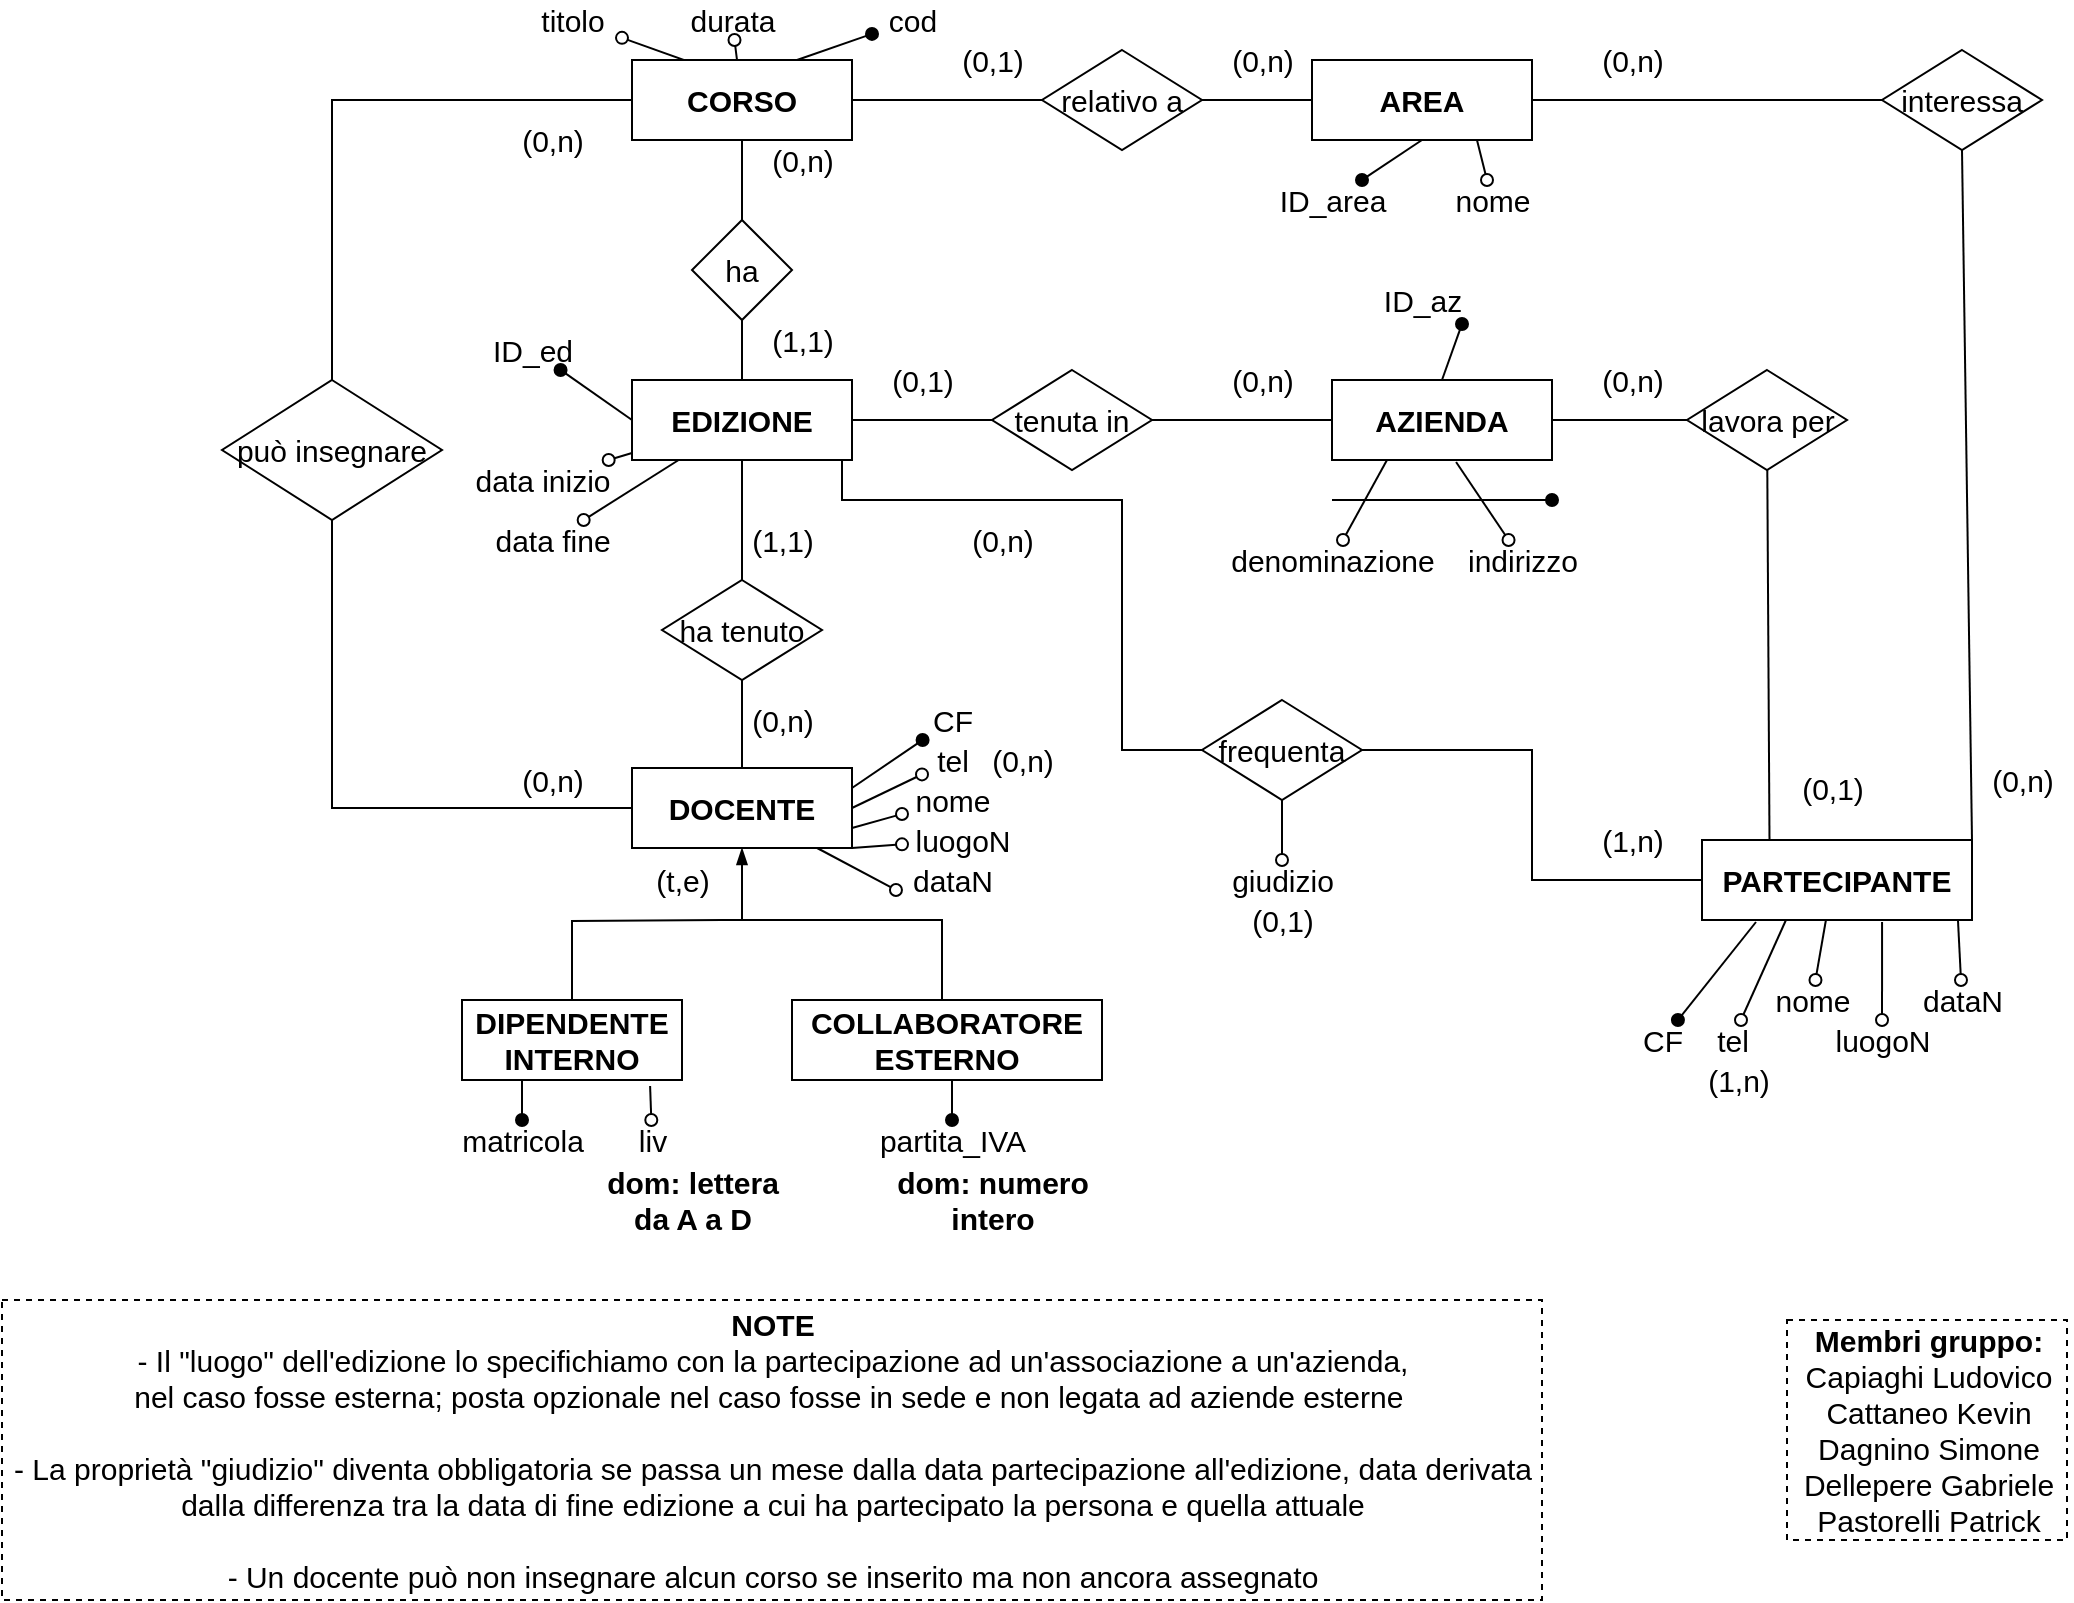 <mxfile version="17.1.5" type="device"><diagram id="BrXjNmVW-4xUfaeRYRgf" name="Page-1"><mxGraphModel dx="1422" dy="762" grid="1" gridSize="10" guides="1" tooltips="1" connect="1" arrows="1" fold="1" page="1" pageScale="1" pageWidth="1169" pageHeight="827" math="0" shadow="0"><root><mxCell id="0"/><mxCell id="1" parent="0"/><mxCell id="5_BU5RMQ9FpiTfxmv_AT-19" style="rounded=0;orthogonalLoop=1;jettySize=auto;html=1;exitX=1;exitY=0.75;exitDx=0;exitDy=0;fontSize=15;endArrow=oval;endFill=0;" parent="1" source="5_BU5RMQ9FpiTfxmv_AT-1" target="5_BU5RMQ9FpiTfxmv_AT-12" edge="1"><mxGeometry relative="1" as="geometry"><mxPoint x="565" y="80" as="sourcePoint"/></mxGeometry></mxCell><mxCell id="5_BU5RMQ9FpiTfxmv_AT-20" style="edgeStyle=none;rounded=0;orthogonalLoop=1;jettySize=auto;html=1;fontSize=15;endArrow=oval;endFill=0;" parent="1" source="5_BU5RMQ9FpiTfxmv_AT-1" target="5_BU5RMQ9FpiTfxmv_AT-11" edge="1"><mxGeometry relative="1" as="geometry"><mxPoint x="565" y="60" as="sourcePoint"/></mxGeometry></mxCell><mxCell id="5_BU5RMQ9FpiTfxmv_AT-1" value="&lt;b&gt;&lt;font style=&quot;font-size: 15px&quot;&gt;CORSO&lt;/font&gt;&lt;/b&gt;" style="rounded=0;whiteSpace=wrap;html=1;" parent="1" vertex="1"><mxGeometry x="335" y="40" width="110" height="40" as="geometry"/></mxCell><mxCell id="5_BU5RMQ9FpiTfxmv_AT-2" value="ha" style="rhombus;whiteSpace=wrap;html=1;fontSize=15;" parent="1" vertex="1"><mxGeometry x="365" y="120" width="50" height="50" as="geometry"/></mxCell><mxCell id="5_BU5RMQ9FpiTfxmv_AT-4" value="&lt;b&gt;&lt;font style=&quot;font-size: 15px&quot;&gt;EDIZIONE&lt;/font&gt;&lt;/b&gt;" style="rounded=0;whiteSpace=wrap;html=1;" parent="1" vertex="1"><mxGeometry x="335" y="200" width="110" height="40" as="geometry"/></mxCell><mxCell id="5_BU5RMQ9FpiTfxmv_AT-5" value="tenuta in" style="rhombus;whiteSpace=wrap;html=1;fontSize=15;" parent="1" vertex="1"><mxGeometry x="515" y="195" width="80" height="50" as="geometry"/></mxCell><mxCell id="5_BU5RMQ9FpiTfxmv_AT-6" value="&lt;b&gt;&lt;font style=&quot;font-size: 15px&quot;&gt;AZIENDA&lt;/font&gt;&lt;/b&gt;" style="rounded=0;whiteSpace=wrap;html=1;" parent="1" vertex="1"><mxGeometry x="685" y="200" width="110" height="40" as="geometry"/></mxCell><mxCell id="5_BU5RMQ9FpiTfxmv_AT-7" value="cod" style="text;html=1;align=center;verticalAlign=middle;resizable=0;points=[];autosize=1;strokeColor=none;fillColor=none;fontSize=15;" parent="1" vertex="1"><mxGeometry x="455" y="10" width="40" height="20" as="geometry"/></mxCell><mxCell id="5_BU5RMQ9FpiTfxmv_AT-11" value="durata" style="text;html=1;align=center;verticalAlign=middle;resizable=0;points=[];autosize=1;strokeColor=none;fillColor=none;fontSize=15;" parent="1" vertex="1"><mxGeometry x="355" y="10" width="60" height="20" as="geometry"/></mxCell><mxCell id="5_BU5RMQ9FpiTfxmv_AT-12" value="titolo" style="text;html=1;align=center;verticalAlign=middle;resizable=0;points=[];autosize=1;strokeColor=none;fillColor=none;fontSize=15;" parent="1" vertex="1"><mxGeometry x="280" y="10" width="50" height="20" as="geometry"/></mxCell><mxCell id="5_BU5RMQ9FpiTfxmv_AT-13" value="" style="endArrow=none;html=1;rounded=0;fontSize=15;exitX=0.5;exitY=1;exitDx=0;exitDy=0;" parent="1" source="5_BU5RMQ9FpiTfxmv_AT-1" target="5_BU5RMQ9FpiTfxmv_AT-2" edge="1"><mxGeometry relative="1" as="geometry"><mxPoint x="615" y="290" as="sourcePoint"/><mxPoint x="775" y="290" as="targetPoint"/></mxGeometry></mxCell><mxCell id="5_BU5RMQ9FpiTfxmv_AT-15" value="" style="endArrow=oval;html=1;rounded=0;fontSize=15;endFill=1;exitX=0.75;exitY=0;exitDx=0;exitDy=0;" parent="1" source="5_BU5RMQ9FpiTfxmv_AT-1" target="5_BU5RMQ9FpiTfxmv_AT-7" edge="1"><mxGeometry relative="1" as="geometry"><mxPoint x="325" y="140" as="sourcePoint"/><mxPoint x="400" y="130" as="targetPoint"/></mxGeometry></mxCell><mxCell id="5_BU5RMQ9FpiTfxmv_AT-22" style="edgeStyle=none;rounded=0;orthogonalLoop=1;jettySize=auto;html=1;exitX=0.5;exitY=1;exitDx=0;exitDy=0;fontSize=15;endArrow=oval;endFill=0;" parent="1" source="5_BU5RMQ9FpiTfxmv_AT-4" target="5_BU5RMQ9FpiTfxmv_AT-4" edge="1"><mxGeometry relative="1" as="geometry"/></mxCell><mxCell id="5_BU5RMQ9FpiTfxmv_AT-24" value="" style="endArrow=none;html=1;rounded=0;fontSize=15;entryX=1;entryY=0.5;entryDx=0;entryDy=0;" parent="1" source="5_BU5RMQ9FpiTfxmv_AT-6" target="5_BU5RMQ9FpiTfxmv_AT-5" edge="1"><mxGeometry relative="1" as="geometry"><mxPoint x="655" y="230" as="sourcePoint"/><mxPoint x="400" y="210" as="targetPoint"/></mxGeometry></mxCell><mxCell id="5_BU5RMQ9FpiTfxmv_AT-25" value="" style="endArrow=none;html=1;rounded=0;fontSize=15;entryX=0.5;entryY=0;entryDx=0;entryDy=0;" parent="1" source="5_BU5RMQ9FpiTfxmv_AT-2" target="5_BU5RMQ9FpiTfxmv_AT-4" edge="1"><mxGeometry relative="1" as="geometry"><mxPoint x="390" y="170" as="sourcePoint"/><mxPoint x="400" y="130" as="targetPoint"/></mxGeometry></mxCell><mxCell id="5_BU5RMQ9FpiTfxmv_AT-27" value="" style="endArrow=none;html=1;rounded=0;fontSize=15;entryX=1;entryY=0.5;entryDx=0;entryDy=0;" parent="1" source="5_BU5RMQ9FpiTfxmv_AT-5" target="5_BU5RMQ9FpiTfxmv_AT-4" edge="1"><mxGeometry relative="1" as="geometry"><mxPoint x="525" y="220" as="sourcePoint"/><mxPoint x="605" y="230" as="targetPoint"/></mxGeometry></mxCell><mxCell id="5_BU5RMQ9FpiTfxmv_AT-28" value="(0,n)" style="text;html=1;align=center;verticalAlign=middle;resizable=0;points=[];autosize=1;strokeColor=none;fillColor=none;fontSize=15;" parent="1" vertex="1"><mxGeometry x="395" y="80" width="50" height="20" as="geometry"/></mxCell><mxCell id="5_BU5RMQ9FpiTfxmv_AT-29" value="(1,1)" style="text;html=1;align=center;verticalAlign=middle;resizable=0;points=[];autosize=1;strokeColor=none;fillColor=none;fontSize=15;" parent="1" vertex="1"><mxGeometry x="395" y="170" width="50" height="20" as="geometry"/></mxCell><mxCell id="5_BU5RMQ9FpiTfxmv_AT-30" value="(0,n)" style="text;html=1;align=center;verticalAlign=middle;resizable=0;points=[];autosize=1;strokeColor=none;fillColor=none;fontSize=15;" parent="1" vertex="1"><mxGeometry x="625" y="190" width="50" height="20" as="geometry"/></mxCell><mxCell id="5_BU5RMQ9FpiTfxmv_AT-31" value="(0,1)" style="text;html=1;align=center;verticalAlign=middle;resizable=0;points=[];autosize=1;strokeColor=none;fillColor=none;fontSize=15;" parent="1" vertex="1"><mxGeometry x="455" y="190" width="50" height="20" as="geometry"/></mxCell><mxCell id="5_BU5RMQ9FpiTfxmv_AT-32" style="rounded=0;orthogonalLoop=1;jettySize=auto;html=1;fontSize=15;endArrow=oval;endFill=1;" parent="1" edge="1"><mxGeometry relative="1" as="geometry"><mxPoint x="685" y="260" as="sourcePoint"/><mxPoint x="795" y="260" as="targetPoint"/></mxGeometry></mxCell><mxCell id="5_BU5RMQ9FpiTfxmv_AT-33" style="edgeStyle=none;rounded=0;orthogonalLoop=1;jettySize=auto;html=1;exitX=0.564;exitY=1.025;exitDx=0;exitDy=0;fontSize=15;endArrow=oval;endFill=0;exitPerimeter=0;" parent="1" source="5_BU5RMQ9FpiTfxmv_AT-6" target="5_BU5RMQ9FpiTfxmv_AT-35" edge="1"><mxGeometry relative="1" as="geometry"><mxPoint x="810" y="300" as="sourcePoint"/></mxGeometry></mxCell><mxCell id="5_BU5RMQ9FpiTfxmv_AT-34" value="denominazione" style="text;html=1;align=center;verticalAlign=middle;resizable=0;points=[];autosize=1;strokeColor=none;fillColor=none;fontSize=15;" parent="1" vertex="1"><mxGeometry x="625" y="280" width="120" height="20" as="geometry"/></mxCell><mxCell id="5_BU5RMQ9FpiTfxmv_AT-35" value="indirizzo" style="text;html=1;align=center;verticalAlign=middle;resizable=0;points=[];autosize=1;strokeColor=none;fillColor=none;fontSize=15;" parent="1" vertex="1"><mxGeometry x="745" y="280" width="70" height="20" as="geometry"/></mxCell><mxCell id="5_BU5RMQ9FpiTfxmv_AT-37" value="" style="endArrow=oval;html=1;rounded=0;fontSize=15;endFill=0;exitX=0.25;exitY=1;exitDx=0;exitDy=0;" parent="1" source="5_BU5RMQ9FpiTfxmv_AT-6" target="5_BU5RMQ9FpiTfxmv_AT-34" edge="1"><mxGeometry relative="1" as="geometry"><mxPoint x="810" y="290" as="sourcePoint"/><mxPoint x="705" y="280" as="targetPoint"/></mxGeometry></mxCell><mxCell id="5_BU5RMQ9FpiTfxmv_AT-39" value="&lt;b&gt;NOTE&lt;/b&gt;&lt;br&gt;- Il &quot;luogo&quot; dell'edizione lo specifichiamo con la partecipazione ad un'associazione a un'azienda, &lt;br&gt;nel caso fosse esterna; posta opzionale nel caso fosse in sede e non legata ad aziende esterne&amp;nbsp;&lt;br&gt;&lt;br&gt;- La proprietà &quot;giudizio&quot; diventa obbligatoria se passa un mese dalla data partecipazione all'edizione, data derivata &lt;br&gt;dalla differenza tra la data di fine edizione a cui ha partecipato la persona e quella attuale&lt;br&gt;&lt;br&gt;- Un docente può non insegnare alcun corso se inserito ma non ancora assegnato" style="text;html=1;align=center;verticalAlign=middle;resizable=0;points=[];autosize=1;strokeColor=default;fillColor=default;fontSize=15;rounded=0;gradientColor=none;glass=0;dashed=1;" parent="1" vertex="1"><mxGeometry x="20" y="660" width="770" height="150" as="geometry"/></mxCell><mxCell id="5_BU5RMQ9FpiTfxmv_AT-41" style="rounded=0;orthogonalLoop=1;jettySize=auto;html=1;fontSize=15;endArrow=oval;endFill=0;" parent="1" source="5_BU5RMQ9FpiTfxmv_AT-4" target="5_BU5RMQ9FpiTfxmv_AT-45" edge="1"><mxGeometry relative="1" as="geometry"><mxPoint x="420" y="295" as="sourcePoint"/></mxGeometry></mxCell><mxCell id="5_BU5RMQ9FpiTfxmv_AT-42" style="edgeStyle=none;rounded=0;orthogonalLoop=1;jettySize=auto;html=1;fontSize=15;endArrow=oval;endFill=0;" parent="1" source="5_BU5RMQ9FpiTfxmv_AT-4" target="5_BU5RMQ9FpiTfxmv_AT-44" edge="1"><mxGeometry relative="1" as="geometry"><mxPoint x="420" y="275" as="sourcePoint"/></mxGeometry></mxCell><mxCell id="5_BU5RMQ9FpiTfxmv_AT-44" value="data inizio" style="text;html=1;align=center;verticalAlign=middle;resizable=0;points=[];autosize=1;strokeColor=none;fillColor=none;fontSize=15;" parent="1" vertex="1"><mxGeometry x="250" y="240" width="80" height="20" as="geometry"/></mxCell><mxCell id="5_BU5RMQ9FpiTfxmv_AT-45" value="data fine" style="text;html=1;align=center;verticalAlign=middle;resizable=0;points=[];autosize=1;strokeColor=none;fillColor=none;fontSize=15;" parent="1" vertex="1"><mxGeometry x="260" y="270" width="70" height="20" as="geometry"/></mxCell><mxCell id="5_BU5RMQ9FpiTfxmv_AT-47" style="edgeStyle=none;rounded=0;orthogonalLoop=1;jettySize=auto;html=1;fontSize=15;endArrow=oval;endFill=1;exitX=0;exitY=0.5;exitDx=0;exitDy=0;" parent="1" source="5_BU5RMQ9FpiTfxmv_AT-4" target="5_BU5RMQ9FpiTfxmv_AT-48" edge="1"><mxGeometry relative="1" as="geometry"><mxPoint x="311" y="205" as="sourcePoint"/></mxGeometry></mxCell><mxCell id="5_BU5RMQ9FpiTfxmv_AT-48" value="ID_ed" style="text;html=1;align=center;verticalAlign=middle;resizable=0;points=[];autosize=1;strokeColor=none;fillColor=none;fontSize=15;" parent="1" vertex="1"><mxGeometry x="255" y="175" width="60" height="20" as="geometry"/></mxCell><mxCell id="5_BU5RMQ9FpiTfxmv_AT-49" value="&lt;b&gt;&lt;font style=&quot;font-size: 15px&quot;&gt;DOCENTE&lt;/font&gt;&lt;/b&gt;" style="rounded=0;whiteSpace=wrap;html=1;" parent="1" vertex="1"><mxGeometry x="335" y="394" width="110" height="40" as="geometry"/></mxCell><mxCell id="5_BU5RMQ9FpiTfxmv_AT-50" value="ha tenuto" style="rhombus;whiteSpace=wrap;html=1;fontSize=15;" parent="1" vertex="1"><mxGeometry x="350" y="300" width="80" height="50" as="geometry"/></mxCell><mxCell id="5_BU5RMQ9FpiTfxmv_AT-51" value="" style="endArrow=none;html=1;rounded=0;fontSize=15;entryX=0.5;entryY=0;entryDx=0;entryDy=0;exitX=0.5;exitY=1;exitDx=0;exitDy=0;" parent="1" source="5_BU5RMQ9FpiTfxmv_AT-4" target="5_BU5RMQ9FpiTfxmv_AT-50" edge="1"><mxGeometry relative="1" as="geometry"><mxPoint x="695" y="380" as="sourcePoint"/><mxPoint x="410" y="365" as="targetPoint"/></mxGeometry></mxCell><mxCell id="5_BU5RMQ9FpiTfxmv_AT-52" value="" style="endArrow=none;html=1;rounded=0;fontSize=15;entryX=0.5;entryY=0;entryDx=0;entryDy=0;" parent="1" source="5_BU5RMQ9FpiTfxmv_AT-50" target="5_BU5RMQ9FpiTfxmv_AT-49" edge="1"><mxGeometry relative="1" as="geometry"><mxPoint x="535" y="375" as="sourcePoint"/><mxPoint x="455" y="375" as="targetPoint"/></mxGeometry></mxCell><mxCell id="5_BU5RMQ9FpiTfxmv_AT-53" value="può insegnare" style="rhombus;whiteSpace=wrap;html=1;fontSize=15;" parent="1" vertex="1"><mxGeometry x="130" y="200" width="110" height="70" as="geometry"/></mxCell><mxCell id="5_BU5RMQ9FpiTfxmv_AT-54" value="" style="endArrow=none;html=1;rounded=0;fontSize=15;entryX=0;entryY=0.5;entryDx=0;entryDy=0;exitX=0.5;exitY=1;exitDx=0;exitDy=0;edgeStyle=orthogonalEdgeStyle;" parent="1" source="5_BU5RMQ9FpiTfxmv_AT-53" target="5_BU5RMQ9FpiTfxmv_AT-49" edge="1"><mxGeometry relative="1" as="geometry"><mxPoint x="400" y="360" as="sourcePoint"/><mxPoint x="400" y="404" as="targetPoint"/></mxGeometry></mxCell><mxCell id="5_BU5RMQ9FpiTfxmv_AT-55" value="" style="endArrow=none;html=1;rounded=0;fontSize=15;entryX=0;entryY=0.5;entryDx=0;entryDy=0;exitX=0.5;exitY=0;exitDx=0;exitDy=0;edgeStyle=orthogonalEdgeStyle;" parent="1" source="5_BU5RMQ9FpiTfxmv_AT-53" target="5_BU5RMQ9FpiTfxmv_AT-1" edge="1"><mxGeometry relative="1" as="geometry"><mxPoint x="185" y="280" as="sourcePoint"/><mxPoint x="345" y="424" as="targetPoint"/></mxGeometry></mxCell><mxCell id="5_BU5RMQ9FpiTfxmv_AT-56" style="edgeStyle=none;rounded=0;orthogonalLoop=1;jettySize=auto;html=1;fontSize=15;endArrow=oval;endFill=0;exitX=1;exitY=0.75;exitDx=0;exitDy=0;" parent="1" source="5_BU5RMQ9FpiTfxmv_AT-49" target="5_BU5RMQ9FpiTfxmv_AT-57" edge="1"><mxGeometry relative="1" as="geometry"><mxPoint x="425" y="541.5" as="sourcePoint"/></mxGeometry></mxCell><mxCell id="5_BU5RMQ9FpiTfxmv_AT-57" value="nome" style="text;html=1;align=center;verticalAlign=middle;resizable=0;points=[];autosize=1;strokeColor=none;fillColor=none;fontSize=15;" parent="1" vertex="1"><mxGeometry x="470" y="400" width="50" height="20" as="geometry"/></mxCell><mxCell id="5_BU5RMQ9FpiTfxmv_AT-58" value="dataN" style="text;html=1;align=center;verticalAlign=middle;resizable=0;points=[];autosize=1;strokeColor=none;fillColor=none;fontSize=15;" parent="1" vertex="1"><mxGeometry x="465" y="440" width="60" height="20" as="geometry"/></mxCell><mxCell id="5_BU5RMQ9FpiTfxmv_AT-59" style="edgeStyle=none;rounded=0;orthogonalLoop=1;jettySize=auto;html=1;fontSize=15;endArrow=oval;endFill=1;exitX=1;exitY=0.25;exitDx=0;exitDy=0;" parent="1" source="5_BU5RMQ9FpiTfxmv_AT-49" target="5_BU5RMQ9FpiTfxmv_AT-60" edge="1"><mxGeometry relative="1" as="geometry"><mxPoint x="425" y="525" as="sourcePoint"/></mxGeometry></mxCell><mxCell id="5_BU5RMQ9FpiTfxmv_AT-60" value="CF" style="text;html=1;align=center;verticalAlign=middle;resizable=0;points=[];autosize=1;strokeColor=none;fillColor=none;fontSize=15;" parent="1" vertex="1"><mxGeometry x="475" y="360" width="40" height="20" as="geometry"/></mxCell><mxCell id="5_BU5RMQ9FpiTfxmv_AT-61" style="edgeStyle=none;rounded=0;orthogonalLoop=1;jettySize=auto;html=1;fontSize=15;endArrow=oval;endFill=0;exitX=1;exitY=0.5;exitDx=0;exitDy=0;" parent="1" source="5_BU5RMQ9FpiTfxmv_AT-49" target="5_BU5RMQ9FpiTfxmv_AT-62" edge="1"><mxGeometry relative="1" as="geometry"><mxPoint x="525" y="512.5" as="sourcePoint"/></mxGeometry></mxCell><mxCell id="5_BU5RMQ9FpiTfxmv_AT-62" value="tel" style="text;html=1;align=center;verticalAlign=middle;resizable=0;points=[];autosize=1;strokeColor=none;fillColor=none;fontSize=15;" parent="1" vertex="1"><mxGeometry x="480" y="380" width="30" height="20" as="geometry"/></mxCell><mxCell id="5_BU5RMQ9FpiTfxmv_AT-63" value="luogoN" style="text;html=1;align=center;verticalAlign=middle;resizable=0;points=[];autosize=1;strokeColor=none;fillColor=none;fontSize=15;" parent="1" vertex="1"><mxGeometry x="470" y="420" width="60" height="20" as="geometry"/></mxCell><mxCell id="5_BU5RMQ9FpiTfxmv_AT-64" style="edgeStyle=none;rounded=0;orthogonalLoop=1;jettySize=auto;html=1;fontSize=15;endArrow=oval;endFill=0;exitX=1;exitY=1;exitDx=0;exitDy=0;" parent="1" source="5_BU5RMQ9FpiTfxmv_AT-49" target="5_BU5RMQ9FpiTfxmv_AT-63" edge="1"><mxGeometry relative="1" as="geometry"><mxPoint x="455" y="434" as="sourcePoint"/><mxPoint x="480" y="427" as="targetPoint"/></mxGeometry></mxCell><mxCell id="5_BU5RMQ9FpiTfxmv_AT-65" style="edgeStyle=none;rounded=0;orthogonalLoop=1;jettySize=auto;html=1;fontSize=15;endArrow=oval;endFill=0;entryX=0.033;entryY=0.75;entryDx=0;entryDy=0;entryPerimeter=0;" parent="1" source="5_BU5RMQ9FpiTfxmv_AT-49" target="5_BU5RMQ9FpiTfxmv_AT-58" edge="1"><mxGeometry relative="1" as="geometry"><mxPoint x="465" y="444" as="sourcePoint"/><mxPoint x="470" y="450" as="targetPoint"/></mxGeometry></mxCell><mxCell id="5_BU5RMQ9FpiTfxmv_AT-66" value="&lt;b&gt;&lt;font style=&quot;font-size: 15px&quot;&gt;DIPENDENTE&lt;br&gt;INTERNO&lt;/font&gt;&lt;/b&gt;" style="rounded=0;whiteSpace=wrap;html=1;" parent="1" vertex="1"><mxGeometry x="250" y="510" width="110" height="40" as="geometry"/></mxCell><mxCell id="5_BU5RMQ9FpiTfxmv_AT-67" value="&lt;b&gt;&lt;font style=&quot;font-size: 15px&quot;&gt;COLLABORATORE&lt;br&gt;ESTERNO&lt;br&gt;&lt;/font&gt;&lt;/b&gt;" style="rounded=0;whiteSpace=wrap;html=1;" parent="1" vertex="1"><mxGeometry x="415" y="510" width="155" height="40" as="geometry"/></mxCell><mxCell id="5_BU5RMQ9FpiTfxmv_AT-68" value="" style="endArrow=none;html=1;rounded=0;fontSize=15;entryX=0.5;entryY=0;entryDx=0;entryDy=0;edgeStyle=orthogonalEdgeStyle;" parent="1" target="5_BU5RMQ9FpiTfxmv_AT-66" edge="1"><mxGeometry relative="1" as="geometry"><mxPoint x="380" y="470" as="sourcePoint"/><mxPoint x="345" y="414" as="targetPoint"/></mxGeometry></mxCell><mxCell id="5_BU5RMQ9FpiTfxmv_AT-69" value="" style="endArrow=none;html=1;rounded=0;fontSize=15;entryX=0.5;entryY=0;entryDx=0;entryDy=0;edgeStyle=orthogonalEdgeStyle;" parent="1" target="5_BU5RMQ9FpiTfxmv_AT-67" edge="1"><mxGeometry relative="1" as="geometry"><mxPoint x="380" y="470" as="sourcePoint"/><mxPoint x="315" y="520" as="targetPoint"/><Array as="points"><mxPoint x="490" y="470"/><mxPoint x="490" y="510"/></Array></mxGeometry></mxCell><mxCell id="5_BU5RMQ9FpiTfxmv_AT-70" value="" style="endArrow=blockThin;html=1;rounded=0;fontSize=15;entryX=0.5;entryY=1;entryDx=0;entryDy=0;endFill=1;" parent="1" target="5_BU5RMQ9FpiTfxmv_AT-49" edge="1"><mxGeometry relative="1" as="geometry"><mxPoint x="390" y="470" as="sourcePoint"/><mxPoint x="480" y="350" as="targetPoint"/></mxGeometry></mxCell><mxCell id="5_BU5RMQ9FpiTfxmv_AT-71" value="matricola" style="text;html=1;align=center;verticalAlign=middle;resizable=0;points=[];autosize=1;strokeColor=none;fillColor=none;fontSize=15;" parent="1" vertex="1"><mxGeometry x="240" y="570" width="80" height="20" as="geometry"/></mxCell><mxCell id="5_BU5RMQ9FpiTfxmv_AT-72" value="liv" style="text;html=1;align=center;verticalAlign=middle;resizable=0;points=[];autosize=1;strokeColor=none;fillColor=none;fontSize=15;" parent="1" vertex="1"><mxGeometry x="330" y="570" width="30" height="20" as="geometry"/></mxCell><mxCell id="5_BU5RMQ9FpiTfxmv_AT-73" style="edgeStyle=none;rounded=0;orthogonalLoop=1;jettySize=auto;html=1;fontSize=15;endArrow=oval;endFill=0;exitX=0.855;exitY=1.075;exitDx=0;exitDy=0;exitPerimeter=0;" parent="1" source="5_BU5RMQ9FpiTfxmv_AT-66" target="5_BU5RMQ9FpiTfxmv_AT-72" edge="1"><mxGeometry relative="1" as="geometry"><mxPoint x="356.22" y="604" as="sourcePoint"/><mxPoint x="391.22" y="597" as="targetPoint"/></mxGeometry></mxCell><mxCell id="5_BU5RMQ9FpiTfxmv_AT-74" style="edgeStyle=none;rounded=0;orthogonalLoop=1;jettySize=auto;html=1;fontSize=15;endArrow=oval;endFill=1;" parent="1" target="5_BU5RMQ9FpiTfxmv_AT-71" edge="1"><mxGeometry relative="1" as="geometry"><mxPoint x="280" y="550" as="sourcePoint"/><mxPoint x="381.22" y="620" as="targetPoint"/></mxGeometry></mxCell><mxCell id="5_BU5RMQ9FpiTfxmv_AT-75" value="partita_IVA" style="text;html=1;align=center;verticalAlign=middle;resizable=0;points=[];autosize=1;strokeColor=none;fillColor=none;fontSize=15;" parent="1" vertex="1"><mxGeometry x="450" y="570" width="90" height="20" as="geometry"/></mxCell><mxCell id="5_BU5RMQ9FpiTfxmv_AT-76" style="edgeStyle=none;rounded=0;orthogonalLoop=1;jettySize=auto;html=1;fontSize=15;endArrow=oval;endFill=1;" parent="1" target="5_BU5RMQ9FpiTfxmv_AT-75" edge="1"><mxGeometry relative="1" as="geometry"><mxPoint x="495" y="550" as="sourcePoint"/><mxPoint x="601.22" y="620" as="targetPoint"/></mxGeometry></mxCell><mxCell id="5_BU5RMQ9FpiTfxmv_AT-77" value="(0,n)" style="text;html=1;align=center;verticalAlign=middle;resizable=0;points=[];autosize=1;strokeColor=none;fillColor=none;fontSize=15;" parent="1" vertex="1"><mxGeometry x="505" y="380" width="50" height="20" as="geometry"/></mxCell><mxCell id="5_BU5RMQ9FpiTfxmv_AT-78" value="(0,n)" style="text;html=1;align=center;verticalAlign=middle;resizable=0;points=[];autosize=1;strokeColor=none;fillColor=none;fontSize=15;" parent="1" vertex="1"><mxGeometry x="385" y="360" width="50" height="20" as="geometry"/></mxCell><mxCell id="5_BU5RMQ9FpiTfxmv_AT-79" value="(0,n)" style="text;html=1;align=center;verticalAlign=middle;resizable=0;points=[];autosize=1;strokeColor=none;fillColor=none;fontSize=15;" parent="1" vertex="1"><mxGeometry x="270" y="390" width="50" height="20" as="geometry"/></mxCell><mxCell id="5_BU5RMQ9FpiTfxmv_AT-80" value="(0,n)" style="text;html=1;align=center;verticalAlign=middle;resizable=0;points=[];autosize=1;strokeColor=none;fillColor=none;fontSize=15;" parent="1" vertex="1"><mxGeometry x="270" y="70" width="50" height="20" as="geometry"/></mxCell><mxCell id="5_BU5RMQ9FpiTfxmv_AT-81" value="(1,1)" style="text;html=1;align=center;verticalAlign=middle;resizable=0;points=[];autosize=1;strokeColor=none;fillColor=none;fontSize=15;" parent="1" vertex="1"><mxGeometry x="385" y="270" width="50" height="20" as="geometry"/></mxCell><mxCell id="5_BU5RMQ9FpiTfxmv_AT-82" value="&lt;b&gt;&lt;font style=&quot;font-size: 15px&quot;&gt;PARTECIPANTE&lt;br&gt;&lt;/font&gt;&lt;/b&gt;" style="rounded=0;whiteSpace=wrap;html=1;" parent="1" vertex="1"><mxGeometry x="870" y="430" width="135" height="40" as="geometry"/></mxCell><mxCell id="5_BU5RMQ9FpiTfxmv_AT-83" value="&lt;b&gt;&lt;font style=&quot;font-size: 15px&quot;&gt;AREA&lt;/font&gt;&lt;/b&gt;" style="rounded=0;whiteSpace=wrap;html=1;" parent="1" vertex="1"><mxGeometry x="675" y="40" width="110" height="40" as="geometry"/></mxCell><mxCell id="5_BU5RMQ9FpiTfxmv_AT-84" value="relativo a" style="rhombus;whiteSpace=wrap;html=1;fontSize=15;" parent="1" vertex="1"><mxGeometry x="540" y="35" width="80" height="50" as="geometry"/></mxCell><mxCell id="5_BU5RMQ9FpiTfxmv_AT-85" value="" style="endArrow=none;html=1;rounded=0;fontSize=15;entryX=1;entryY=0.5;entryDx=0;entryDy=0;exitX=0;exitY=0.5;exitDx=0;exitDy=0;" parent="1" source="5_BU5RMQ9FpiTfxmv_AT-83" target="5_BU5RMQ9FpiTfxmv_AT-84" edge="1"><mxGeometry relative="1" as="geometry"><mxPoint x="695" y="45" as="sourcePoint"/><mxPoint x="410" y="35" as="targetPoint"/></mxGeometry></mxCell><mxCell id="5_BU5RMQ9FpiTfxmv_AT-86" value="" style="endArrow=none;html=1;rounded=0;fontSize=15;entryX=1;entryY=0.5;entryDx=0;entryDy=0;" parent="1" source="5_BU5RMQ9FpiTfxmv_AT-84" target="5_BU5RMQ9FpiTfxmv_AT-1" edge="1"><mxGeometry relative="1" as="geometry"><mxPoint x="535" y="45" as="sourcePoint"/><mxPoint x="450" y="60" as="targetPoint"/></mxGeometry></mxCell><mxCell id="5_BU5RMQ9FpiTfxmv_AT-98" style="edgeStyle=none;rounded=0;orthogonalLoop=1;jettySize=auto;html=1;fontSize=15;endArrow=oval;endFill=0;exitX=0.459;exitY=1;exitDx=0;exitDy=0;exitPerimeter=0;" parent="1" source="5_BU5RMQ9FpiTfxmv_AT-82" target="5_BU5RMQ9FpiTfxmv_AT-99" edge="1"><mxGeometry relative="1" as="geometry"><mxPoint x="683.72" y="644" as="sourcePoint"/></mxGeometry></mxCell><mxCell id="5_BU5RMQ9FpiTfxmv_AT-99" value="nome" style="text;html=1;align=center;verticalAlign=middle;resizable=0;points=[];autosize=1;strokeColor=none;fillColor=none;fontSize=15;" parent="1" vertex="1"><mxGeometry x="900" y="500" width="50" height="20" as="geometry"/></mxCell><mxCell id="5_BU5RMQ9FpiTfxmv_AT-100" value="dataN" style="text;html=1;align=center;verticalAlign=middle;resizable=0;points=[];autosize=1;strokeColor=none;fillColor=none;fontSize=15;" parent="1" vertex="1"><mxGeometry x="970" y="500" width="60" height="20" as="geometry"/></mxCell><mxCell id="5_BU5RMQ9FpiTfxmv_AT-101" style="edgeStyle=none;rounded=0;orthogonalLoop=1;jettySize=auto;html=1;fontSize=15;endArrow=oval;endFill=1;exitX=0.2;exitY=1.025;exitDx=0;exitDy=0;exitPerimeter=0;" parent="1" source="5_BU5RMQ9FpiTfxmv_AT-82" target="5_BU5RMQ9FpiTfxmv_AT-102" edge="1"><mxGeometry relative="1" as="geometry"><mxPoint x="683.72" y="624" as="sourcePoint"/></mxGeometry></mxCell><mxCell id="5_BU5RMQ9FpiTfxmv_AT-103" style="edgeStyle=none;rounded=0;orthogonalLoop=1;jettySize=auto;html=1;fontSize=15;endArrow=oval;endFill=0;exitX=0.311;exitY=1;exitDx=0;exitDy=0;exitPerimeter=0;startArrow=none;" parent="1" source="5_BU5RMQ9FpiTfxmv_AT-82" target="5_BU5RMQ9FpiTfxmv_AT-104" edge="1"><mxGeometry relative="1" as="geometry"><mxPoint x="683.72" y="634" as="sourcePoint"/></mxGeometry></mxCell><mxCell id="5_BU5RMQ9FpiTfxmv_AT-104" value="tel" style="text;html=1;align=center;verticalAlign=middle;resizable=0;points=[];autosize=1;strokeColor=none;fillColor=none;fontSize=15;" parent="1" vertex="1"><mxGeometry x="870" y="520" width="30" height="20" as="geometry"/></mxCell><mxCell id="5_BU5RMQ9FpiTfxmv_AT-105" value="luogoN" style="text;html=1;align=center;verticalAlign=middle;resizable=0;points=[];autosize=1;strokeColor=none;fillColor=none;fontSize=15;" parent="1" vertex="1"><mxGeometry x="930" y="520" width="60" height="20" as="geometry"/></mxCell><mxCell id="5_BU5RMQ9FpiTfxmv_AT-106" style="edgeStyle=none;rounded=0;orthogonalLoop=1;jettySize=auto;html=1;fontSize=15;endArrow=oval;endFill=0;exitX=0.667;exitY=1.025;exitDx=0;exitDy=0;exitPerimeter=0;" parent="1" source="5_BU5RMQ9FpiTfxmv_AT-82" target="5_BU5RMQ9FpiTfxmv_AT-105" edge="1"><mxGeometry relative="1" as="geometry"><mxPoint x="683.72" y="654" as="sourcePoint"/><mxPoint x="718.72" y="647" as="targetPoint"/></mxGeometry></mxCell><mxCell id="5_BU5RMQ9FpiTfxmv_AT-107" style="edgeStyle=none;rounded=0;orthogonalLoop=1;jettySize=auto;html=1;fontSize=15;endArrow=oval;endFill=0;exitX=0.948;exitY=1;exitDx=0;exitDy=0;exitPerimeter=0;" parent="1" source="5_BU5RMQ9FpiTfxmv_AT-82" target="5_BU5RMQ9FpiTfxmv_AT-100" edge="1"><mxGeometry relative="1" as="geometry"><mxPoint x="666.271" y="654" as="sourcePoint"/><mxPoint x="708.72" y="670" as="targetPoint"/></mxGeometry></mxCell><mxCell id="5_BU5RMQ9FpiTfxmv_AT-108" value="(1,n)" style="text;html=1;align=center;verticalAlign=middle;resizable=0;points=[];autosize=1;strokeColor=none;fillColor=none;fontSize=15;" parent="1" vertex="1"><mxGeometry x="862.5" y="540" width="50" height="20" as="geometry"/></mxCell><mxCell id="5_BU5RMQ9FpiTfxmv_AT-102" value="CF" style="text;html=1;align=center;verticalAlign=middle;resizable=0;points=[];autosize=1;strokeColor=none;fillColor=none;fontSize=15;" parent="1" vertex="1"><mxGeometry x="830" y="520" width="40" height="20" as="geometry"/></mxCell><mxCell id="5_BU5RMQ9FpiTfxmv_AT-113" value="lavora per" style="rhombus;whiteSpace=wrap;html=1;fontSize=15;" parent="1" vertex="1"><mxGeometry x="862.5" y="195" width="80" height="50" as="geometry"/></mxCell><mxCell id="5_BU5RMQ9FpiTfxmv_AT-114" value="" style="endArrow=none;html=1;rounded=0;fontSize=15;entryX=1;entryY=0.5;entryDx=0;entryDy=0;" parent="1" source="5_BU5RMQ9FpiTfxmv_AT-113" target="5_BU5RMQ9FpiTfxmv_AT-6" edge="1"><mxGeometry relative="1" as="geometry"><mxPoint x="695" y="230" as="sourcePoint"/><mxPoint x="605" y="230" as="targetPoint"/></mxGeometry></mxCell><mxCell id="5_BU5RMQ9FpiTfxmv_AT-115" value="" style="endArrow=none;html=1;rounded=0;fontSize=15;exitX=0.25;exitY=0;exitDx=0;exitDy=0;" parent="1" source="5_BU5RMQ9FpiTfxmv_AT-82" target="5_BU5RMQ9FpiTfxmv_AT-113" edge="1"><mxGeometry relative="1" as="geometry"><mxPoint x="872.5" y="230" as="sourcePoint"/><mxPoint x="805" y="230" as="targetPoint"/></mxGeometry></mxCell><mxCell id="5_BU5RMQ9FpiTfxmv_AT-116" value="interessa" style="rhombus;whiteSpace=wrap;html=1;fontSize=15;" parent="1" vertex="1"><mxGeometry x="960" y="35" width="80" height="50" as="geometry"/></mxCell><mxCell id="5_BU5RMQ9FpiTfxmv_AT-117" value="frequenta" style="rhombus;whiteSpace=wrap;html=1;fontSize=15;" parent="1" vertex="1"><mxGeometry x="620" y="360" width="80" height="50" as="geometry"/></mxCell><mxCell id="5_BU5RMQ9FpiTfxmv_AT-119" value="" style="endArrow=none;html=1;rounded=0;fontSize=15;entryX=1;entryY=0.5;entryDx=0;entryDy=0;exitX=0;exitY=0.5;exitDx=0;exitDy=0;edgeStyle=orthogonalEdgeStyle;" parent="1" source="5_BU5RMQ9FpiTfxmv_AT-82" target="5_BU5RMQ9FpiTfxmv_AT-117" edge="1"><mxGeometry relative="1" as="geometry"><mxPoint x="845" y="600" as="sourcePoint"/><mxPoint x="670" y="455" as="targetPoint"/></mxGeometry></mxCell><mxCell id="5_BU5RMQ9FpiTfxmv_AT-120" value="" style="endArrow=none;html=1;rounded=0;fontSize=15;exitX=1;exitY=0;exitDx=0;exitDy=0;entryX=0.5;entryY=1;entryDx=0;entryDy=0;" parent="1" source="5_BU5RMQ9FpiTfxmv_AT-82" target="5_BU5RMQ9FpiTfxmv_AT-116" edge="1"><mxGeometry relative="1" as="geometry"><mxPoint x="913.75" y="440" as="sourcePoint"/><mxPoint x="912.648" y="254.907" as="targetPoint"/></mxGeometry></mxCell><mxCell id="5_BU5RMQ9FpiTfxmv_AT-121" value="" style="endArrow=none;html=1;rounded=0;fontSize=15;exitX=0;exitY=0.5;exitDx=0;exitDy=0;entryX=1;entryY=0.5;entryDx=0;entryDy=0;" parent="1" source="5_BU5RMQ9FpiTfxmv_AT-116" target="5_BU5RMQ9FpiTfxmv_AT-83" edge="1"><mxGeometry relative="1" as="geometry"><mxPoint x="1015" y="440" as="sourcePoint"/><mxPoint x="1010" y="95" as="targetPoint"/></mxGeometry></mxCell><mxCell id="5_BU5RMQ9FpiTfxmv_AT-122" value="" style="endArrow=none;html=1;rounded=0;fontSize=15;edgeStyle=orthogonalEdgeStyle;exitX=0;exitY=0.5;exitDx=0;exitDy=0;" parent="1" source="5_BU5RMQ9FpiTfxmv_AT-117" edge="1"><mxGeometry relative="1" as="geometry"><mxPoint x="600" y="380" as="sourcePoint"/><mxPoint x="440" y="240" as="targetPoint"/><Array as="points"><mxPoint x="580" y="385"/><mxPoint x="580" y="260"/><mxPoint x="440" y="260"/></Array></mxGeometry></mxCell><mxCell id="5_BU5RMQ9FpiTfxmv_AT-123" value="(0,n)" style="text;html=1;align=center;verticalAlign=middle;resizable=0;points=[];autosize=1;strokeColor=none;fillColor=none;fontSize=15;" parent="1" vertex="1"><mxGeometry x="495" y="270" width="50" height="20" as="geometry"/></mxCell><mxCell id="5_BU5RMQ9FpiTfxmv_AT-124" value="(1,n)" style="text;html=1;align=center;verticalAlign=middle;resizable=0;points=[];autosize=1;strokeColor=none;fillColor=none;fontSize=15;" parent="1" vertex="1"><mxGeometry x="810" y="420" width="50" height="20" as="geometry"/></mxCell><mxCell id="5_BU5RMQ9FpiTfxmv_AT-125" value="(0,1)" style="text;html=1;align=center;verticalAlign=middle;resizable=0;points=[];autosize=1;strokeColor=none;fillColor=none;fontSize=15;" parent="1" vertex="1"><mxGeometry x="910" y="394" width="50" height="20" as="geometry"/></mxCell><mxCell id="5_BU5RMQ9FpiTfxmv_AT-126" value="(0,n)" style="text;html=1;align=center;verticalAlign=middle;resizable=0;points=[];autosize=1;strokeColor=none;fillColor=none;fontSize=15;" parent="1" vertex="1"><mxGeometry x="810" y="190" width="50" height="20" as="geometry"/></mxCell><mxCell id="5_BU5RMQ9FpiTfxmv_AT-127" value="(0,n)" style="text;html=1;align=center;verticalAlign=middle;resizable=0;points=[];autosize=1;strokeColor=none;fillColor=none;fontSize=15;" parent="1" vertex="1"><mxGeometry x="810" y="30" width="50" height="20" as="geometry"/></mxCell><mxCell id="5_BU5RMQ9FpiTfxmv_AT-128" value="(0,n)" style="text;html=1;align=center;verticalAlign=middle;resizable=0;points=[];autosize=1;strokeColor=none;fillColor=none;fontSize=15;" parent="1" vertex="1"><mxGeometry x="1005" y="390" width="50" height="20" as="geometry"/></mxCell><mxCell id="5_BU5RMQ9FpiTfxmv_AT-129" value="giudizio" style="text;html=1;align=center;verticalAlign=middle;resizable=0;points=[];autosize=1;strokeColor=none;fillColor=none;fontSize=15;" parent="1" vertex="1"><mxGeometry x="625" y="440" width="70" height="20" as="geometry"/></mxCell><mxCell id="5_BU5RMQ9FpiTfxmv_AT-130" value="" style="endArrow=oval;html=1;rounded=0;fontSize=15;endFill=0;" parent="1" target="5_BU5RMQ9FpiTfxmv_AT-129" edge="1"><mxGeometry relative="1" as="geometry"><mxPoint x="660" y="410" as="sourcePoint"/><mxPoint x="680" y="432" as="targetPoint"/></mxGeometry></mxCell><mxCell id="5_BU5RMQ9FpiTfxmv_AT-131" value="(0,1)" style="text;html=1;align=center;verticalAlign=middle;resizable=0;points=[];autosize=1;strokeColor=none;fillColor=none;fontSize=15;" parent="1" vertex="1"><mxGeometry x="635" y="460" width="50" height="20" as="geometry"/></mxCell><mxCell id="5_BU5RMQ9FpiTfxmv_AT-132" style="edgeStyle=none;rounded=0;orthogonalLoop=1;jettySize=auto;html=1;fontSize=15;endArrow=oval;endFill=1;exitX=0.5;exitY=0;exitDx=0;exitDy=0;entryX=0.9;entryY=1.1;entryDx=0;entryDy=0;entryPerimeter=0;" parent="1" source="5_BU5RMQ9FpiTfxmv_AT-6" target="5_BU5RMQ9FpiTfxmv_AT-133" edge="1"><mxGeometry relative="1" as="geometry"><mxPoint x="773.846" y="207.5" as="sourcePoint"/></mxGeometry></mxCell><mxCell id="5_BU5RMQ9FpiTfxmv_AT-133" value="ID_az" style="text;html=1;align=center;verticalAlign=middle;resizable=0;points=[];autosize=1;strokeColor=none;fillColor=none;fontSize=15;" parent="1" vertex="1"><mxGeometry x="705" y="150" width="50" height="20" as="geometry"/></mxCell><mxCell id="5_BU5RMQ9FpiTfxmv_AT-135" value="&lt;b&gt;Membri gruppo:&lt;/b&gt;&lt;br&gt;Capiaghi Ludovico&lt;br&gt;Cattaneo Kevin&lt;br&gt;Dagnino Simone&lt;br&gt;Dellepere Gabriele&lt;br&gt;Pastorelli Patrick" style="text;html=1;align=center;verticalAlign=middle;resizable=0;points=[];autosize=1;strokeColor=default;fillColor=default;fontSize=15;rounded=0;gradientColor=none;glass=0;dashed=1;" parent="1" vertex="1"><mxGeometry x="912.5" y="670" width="140" height="110" as="geometry"/></mxCell><mxCell id="5_BU5RMQ9FpiTfxmv_AT-136" value="(0,n)" style="text;html=1;align=center;verticalAlign=middle;resizable=0;points=[];autosize=1;strokeColor=none;fillColor=none;fontSize=15;" parent="1" vertex="1"><mxGeometry x="625" y="30" width="50" height="20" as="geometry"/></mxCell><mxCell id="5_BU5RMQ9FpiTfxmv_AT-137" value="(0,1)" style="text;html=1;align=center;verticalAlign=middle;resizable=0;points=[];autosize=1;strokeColor=none;fillColor=none;fontSize=15;" parent="1" vertex="1"><mxGeometry x="490" y="30" width="50" height="20" as="geometry"/></mxCell><mxCell id="5_BU5RMQ9FpiTfxmv_AT-138" style="edgeStyle=none;rounded=0;orthogonalLoop=1;jettySize=auto;html=1;fontSize=15;endArrow=oval;endFill=1;exitX=0.5;exitY=1;exitDx=0;exitDy=0;" parent="1" source="5_BU5RMQ9FpiTfxmv_AT-83" target="5_BU5RMQ9FpiTfxmv_AT-139" edge="1"><mxGeometry relative="1" as="geometry"><mxPoint x="790" y="150" as="sourcePoint"/></mxGeometry></mxCell><mxCell id="5_BU5RMQ9FpiTfxmv_AT-139" value="ID_area" style="text;html=1;align=center;verticalAlign=middle;resizable=0;points=[];autosize=1;strokeColor=none;fillColor=none;fontSize=15;" parent="1" vertex="1"><mxGeometry x="650" y="100" width="70" height="20" as="geometry"/></mxCell><mxCell id="5_BU5RMQ9FpiTfxmv_AT-140" style="edgeStyle=none;rounded=0;orthogonalLoop=1;jettySize=auto;html=1;fontSize=15;endArrow=oval;endFill=0;exitX=0.75;exitY=1;exitDx=0;exitDy=0;" parent="1" source="5_BU5RMQ9FpiTfxmv_AT-83" target="5_BU5RMQ9FpiTfxmv_AT-141" edge="1"><mxGeometry relative="1" as="geometry"><mxPoint x="810" y="80" as="sourcePoint"/><mxPoint x="830" y="100" as="targetPoint"/></mxGeometry></mxCell><mxCell id="5_BU5RMQ9FpiTfxmv_AT-141" value="nome" style="text;html=1;align=center;verticalAlign=middle;resizable=0;points=[];autosize=1;strokeColor=none;fillColor=none;fontSize=15;" parent="1" vertex="1"><mxGeometry x="740" y="100" width="50" height="20" as="geometry"/></mxCell><mxCell id="5_BU5RMQ9FpiTfxmv_AT-143" value="&lt;b&gt;dom: lettera &lt;br&gt;da A a D&lt;/b&gt;" style="text;html=1;align=center;verticalAlign=middle;resizable=0;points=[];autosize=1;strokeColor=none;fillColor=none;fontSize=15;" parent="1" vertex="1"><mxGeometry x="315" y="590" width="100" height="40" as="geometry"/></mxCell><mxCell id="5_BU5RMQ9FpiTfxmv_AT-144" value="&lt;b&gt;dom: numero &lt;br&gt;intero&lt;/b&gt;" style="text;html=1;align=center;verticalAlign=middle;resizable=0;points=[];autosize=1;strokeColor=none;fillColor=none;fontSize=15;" parent="1" vertex="1"><mxGeometry x="460" y="590" width="110" height="40" as="geometry"/></mxCell><mxCell id="Hft46oLcDejh2Q6KkDuV-1" value="(t,e)" style="text;html=1;align=center;verticalAlign=middle;resizable=0;points=[];autosize=1;strokeColor=none;fillColor=none;fontSize=15;" vertex="1" parent="1"><mxGeometry x="340" y="440" width="40" height="20" as="geometry"/></mxCell></root></mxGraphModel></diagram></mxfile>